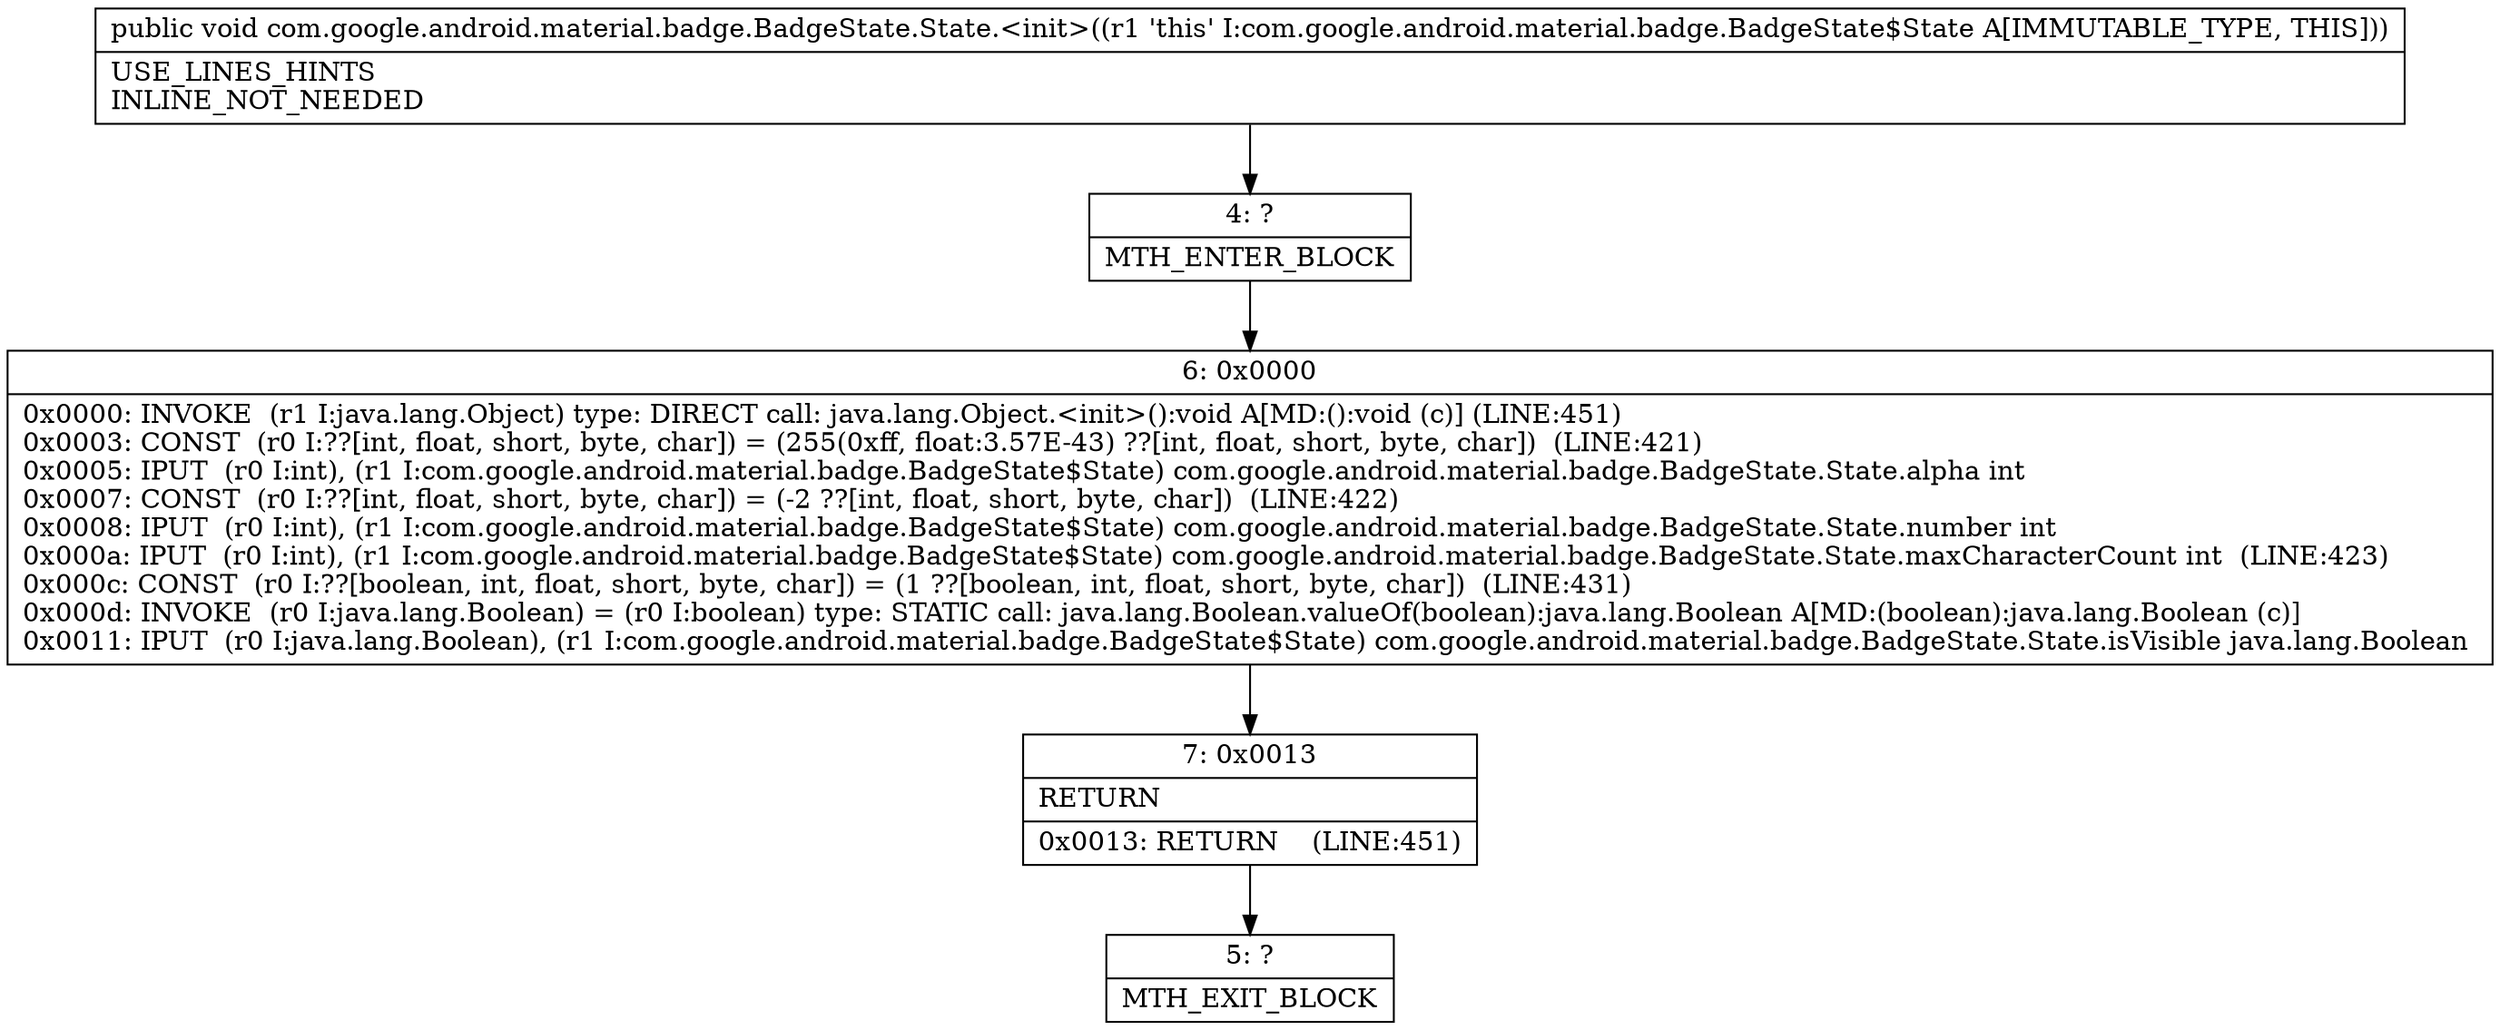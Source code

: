 digraph "CFG forcom.google.android.material.badge.BadgeState.State.\<init\>()V" {
Node_4 [shape=record,label="{4\:\ ?|MTH_ENTER_BLOCK\l}"];
Node_6 [shape=record,label="{6\:\ 0x0000|0x0000: INVOKE  (r1 I:java.lang.Object) type: DIRECT call: java.lang.Object.\<init\>():void A[MD:():void (c)] (LINE:451)\l0x0003: CONST  (r0 I:??[int, float, short, byte, char]) = (255(0xff, float:3.57E\-43) ??[int, float, short, byte, char])  (LINE:421)\l0x0005: IPUT  (r0 I:int), (r1 I:com.google.android.material.badge.BadgeState$State) com.google.android.material.badge.BadgeState.State.alpha int \l0x0007: CONST  (r0 I:??[int, float, short, byte, char]) = (\-2 ??[int, float, short, byte, char])  (LINE:422)\l0x0008: IPUT  (r0 I:int), (r1 I:com.google.android.material.badge.BadgeState$State) com.google.android.material.badge.BadgeState.State.number int \l0x000a: IPUT  (r0 I:int), (r1 I:com.google.android.material.badge.BadgeState$State) com.google.android.material.badge.BadgeState.State.maxCharacterCount int  (LINE:423)\l0x000c: CONST  (r0 I:??[boolean, int, float, short, byte, char]) = (1 ??[boolean, int, float, short, byte, char])  (LINE:431)\l0x000d: INVOKE  (r0 I:java.lang.Boolean) = (r0 I:boolean) type: STATIC call: java.lang.Boolean.valueOf(boolean):java.lang.Boolean A[MD:(boolean):java.lang.Boolean (c)]\l0x0011: IPUT  (r0 I:java.lang.Boolean), (r1 I:com.google.android.material.badge.BadgeState$State) com.google.android.material.badge.BadgeState.State.isVisible java.lang.Boolean \l}"];
Node_7 [shape=record,label="{7\:\ 0x0013|RETURN\l|0x0013: RETURN    (LINE:451)\l}"];
Node_5 [shape=record,label="{5\:\ ?|MTH_EXIT_BLOCK\l}"];
MethodNode[shape=record,label="{public void com.google.android.material.badge.BadgeState.State.\<init\>((r1 'this' I:com.google.android.material.badge.BadgeState$State A[IMMUTABLE_TYPE, THIS]))  | USE_LINES_HINTS\lINLINE_NOT_NEEDED\l}"];
MethodNode -> Node_4;Node_4 -> Node_6;
Node_6 -> Node_7;
Node_7 -> Node_5;
}

